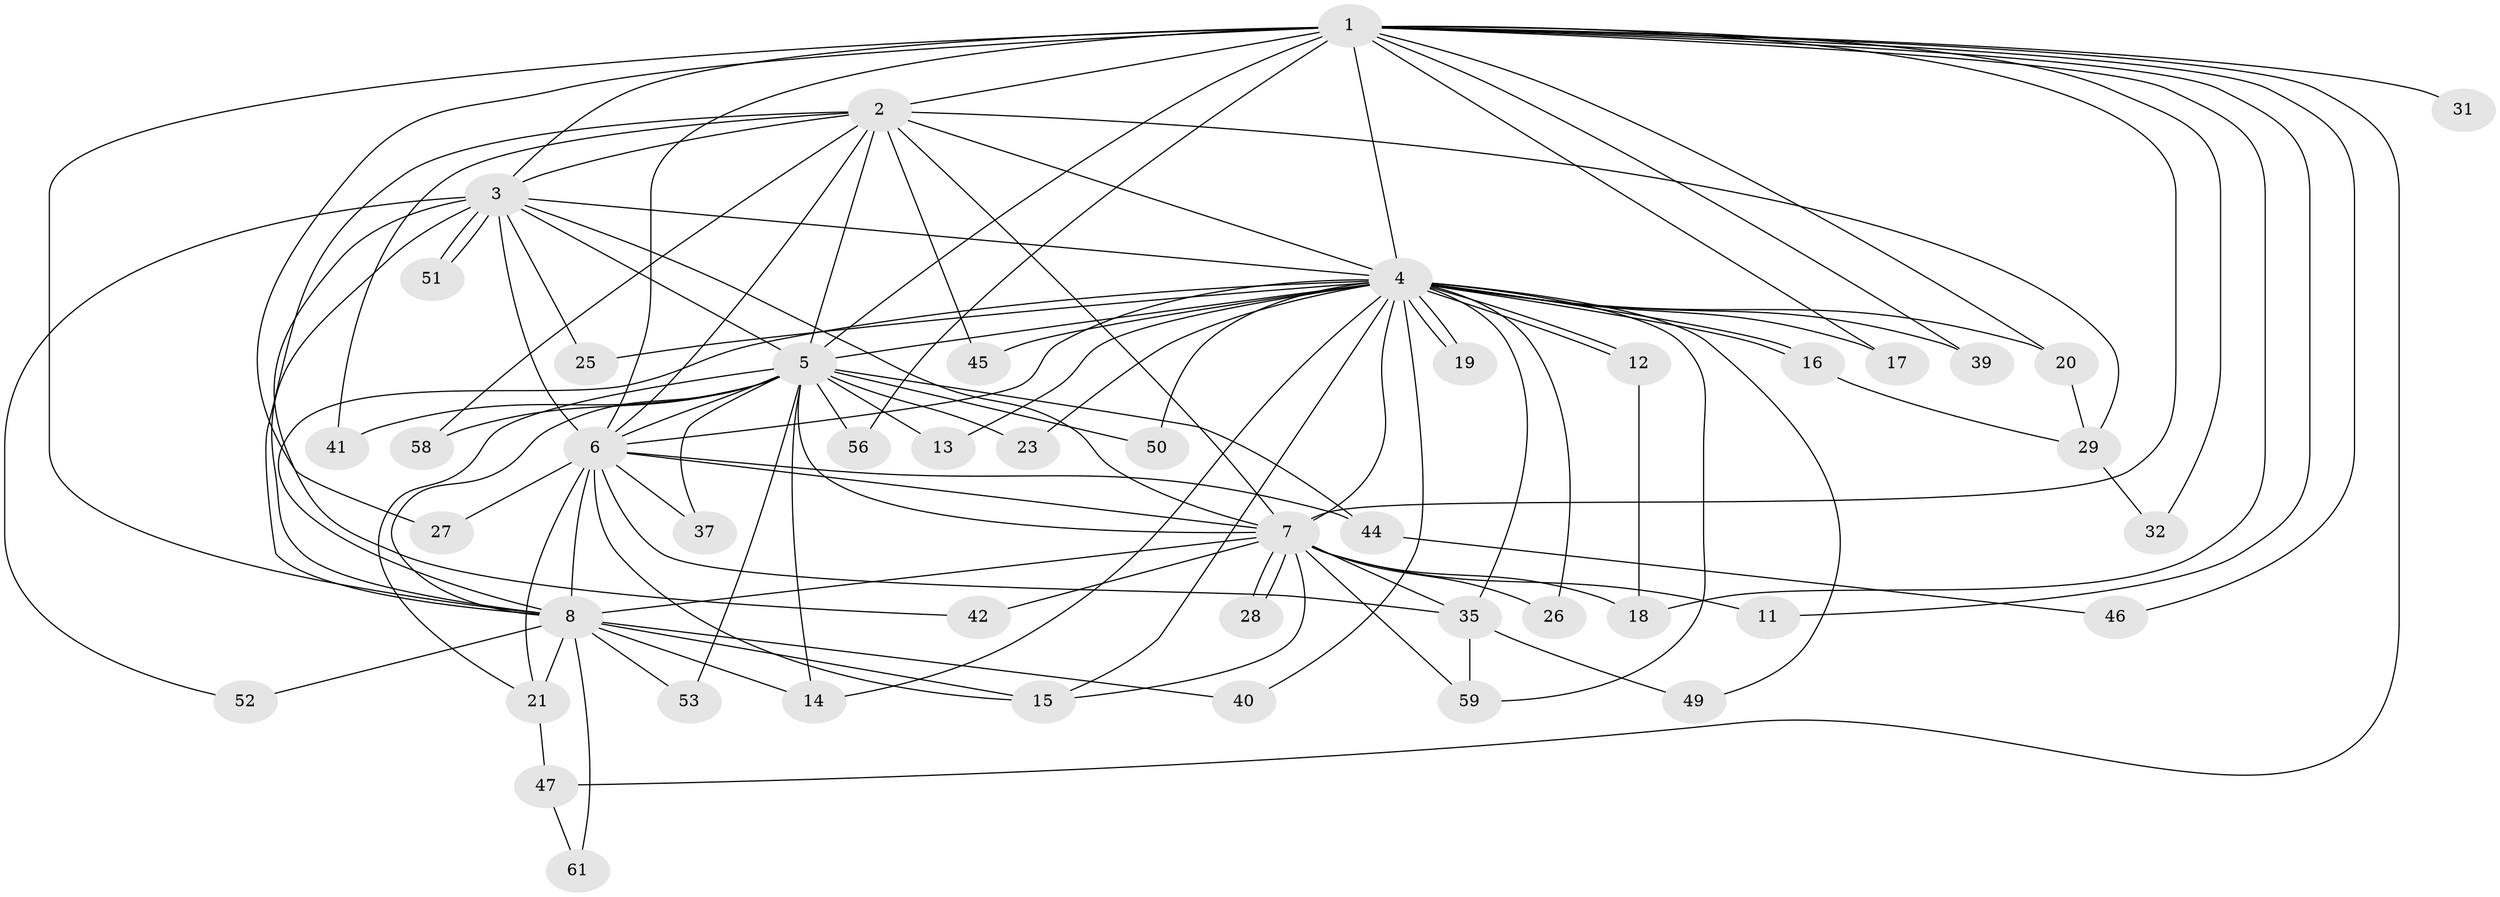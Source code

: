 // original degree distribution, {16: 0.04918032786885246, 13: 0.03278688524590164, 15: 0.03278688524590164, 32: 0.01639344262295082, 19: 0.01639344262295082, 14: 0.01639344262295082, 2: 0.5573770491803278, 4: 0.06557377049180328, 3: 0.19672131147540983, 5: 0.01639344262295082}
// Generated by graph-tools (version 1.1) at 2025/41/03/06/25 10:41:41]
// undirected, 46 vertices, 111 edges
graph export_dot {
graph [start="1"]
  node [color=gray90,style=filled];
  1 [super="+10"];
  2 [super="+38"];
  3 [super="+22"];
  4 [super="+33"];
  5 [super="+9"];
  6 [super="+55"];
  7 [super="+60"];
  8 [super="+34"];
  11;
  12 [super="+57"];
  13;
  14 [super="+36"];
  15 [super="+24"];
  16;
  17;
  18 [super="+43"];
  19;
  20;
  21 [super="+48"];
  23;
  25;
  26;
  27;
  28;
  29 [super="+30"];
  31;
  32;
  35;
  37;
  39;
  40;
  41;
  42;
  44;
  45;
  46;
  47 [super="+54"];
  49;
  50;
  51;
  52;
  53;
  56;
  58;
  59;
  61;
  1 -- 2 [weight=3];
  1 -- 3 [weight=2];
  1 -- 4 [weight=2];
  1 -- 5 [weight=4];
  1 -- 6 [weight=2];
  1 -- 7 [weight=2];
  1 -- 8 [weight=2];
  1 -- 17;
  1 -- 20;
  1 -- 31 [weight=2];
  1 -- 32;
  1 -- 56;
  1 -- 39;
  1 -- 11;
  1 -- 46;
  1 -- 47 [weight=2];
  1 -- 27;
  1 -- 18;
  2 -- 3;
  2 -- 4;
  2 -- 5 [weight=2];
  2 -- 6;
  2 -- 7;
  2 -- 8;
  2 -- 45;
  2 -- 58;
  2 -- 29;
  2 -- 41;
  3 -- 4;
  3 -- 5 [weight=2];
  3 -- 6;
  3 -- 7;
  3 -- 8;
  3 -- 25;
  3 -- 42;
  3 -- 51;
  3 -- 51;
  3 -- 52;
  4 -- 5 [weight=2];
  4 -- 6;
  4 -- 7 [weight=2];
  4 -- 8;
  4 -- 12 [weight=2];
  4 -- 12;
  4 -- 13;
  4 -- 14;
  4 -- 15;
  4 -- 16;
  4 -- 16;
  4 -- 17;
  4 -- 19;
  4 -- 19;
  4 -- 20;
  4 -- 23;
  4 -- 25;
  4 -- 26;
  4 -- 35;
  4 -- 39;
  4 -- 40;
  4 -- 45;
  4 -- 49;
  4 -- 50;
  4 -- 59;
  5 -- 6 [weight=2];
  5 -- 7 [weight=2];
  5 -- 8 [weight=2];
  5 -- 50;
  5 -- 53;
  5 -- 56;
  5 -- 58;
  5 -- 37;
  5 -- 41;
  5 -- 44;
  5 -- 13;
  5 -- 14;
  5 -- 21;
  5 -- 23;
  6 -- 7;
  6 -- 8;
  6 -- 21;
  6 -- 27;
  6 -- 37;
  6 -- 44;
  6 -- 35;
  6 -- 15;
  7 -- 8;
  7 -- 11;
  7 -- 15;
  7 -- 18;
  7 -- 26;
  7 -- 28;
  7 -- 28;
  7 -- 35;
  7 -- 42;
  7 -- 59;
  8 -- 40;
  8 -- 53;
  8 -- 61;
  8 -- 52;
  8 -- 15;
  8 -- 21;
  8 -- 14;
  12 -- 18;
  16 -- 29;
  20 -- 29;
  21 -- 47;
  29 -- 32;
  35 -- 49;
  35 -- 59;
  44 -- 46;
  47 -- 61;
}
